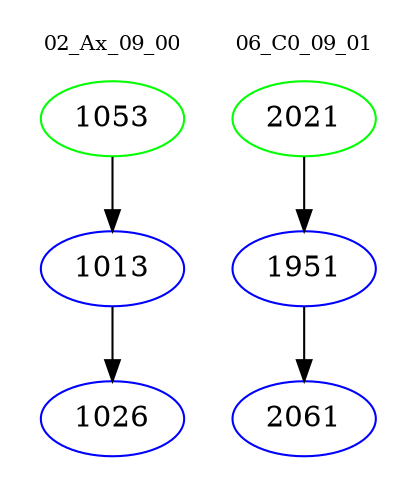 digraph{
subgraph cluster_0 {
color = white
label = "02_Ax_09_00";
fontsize=10;
T0_1053 [label="1053", color="green"]
T0_1053 -> T0_1013 [color="black"]
T0_1013 [label="1013", color="blue"]
T0_1013 -> T0_1026 [color="black"]
T0_1026 [label="1026", color="blue"]
}
subgraph cluster_1 {
color = white
label = "06_C0_09_01";
fontsize=10;
T1_2021 [label="2021", color="green"]
T1_2021 -> T1_1951 [color="black"]
T1_1951 [label="1951", color="blue"]
T1_1951 -> T1_2061 [color="black"]
T1_2061 [label="2061", color="blue"]
}
}
